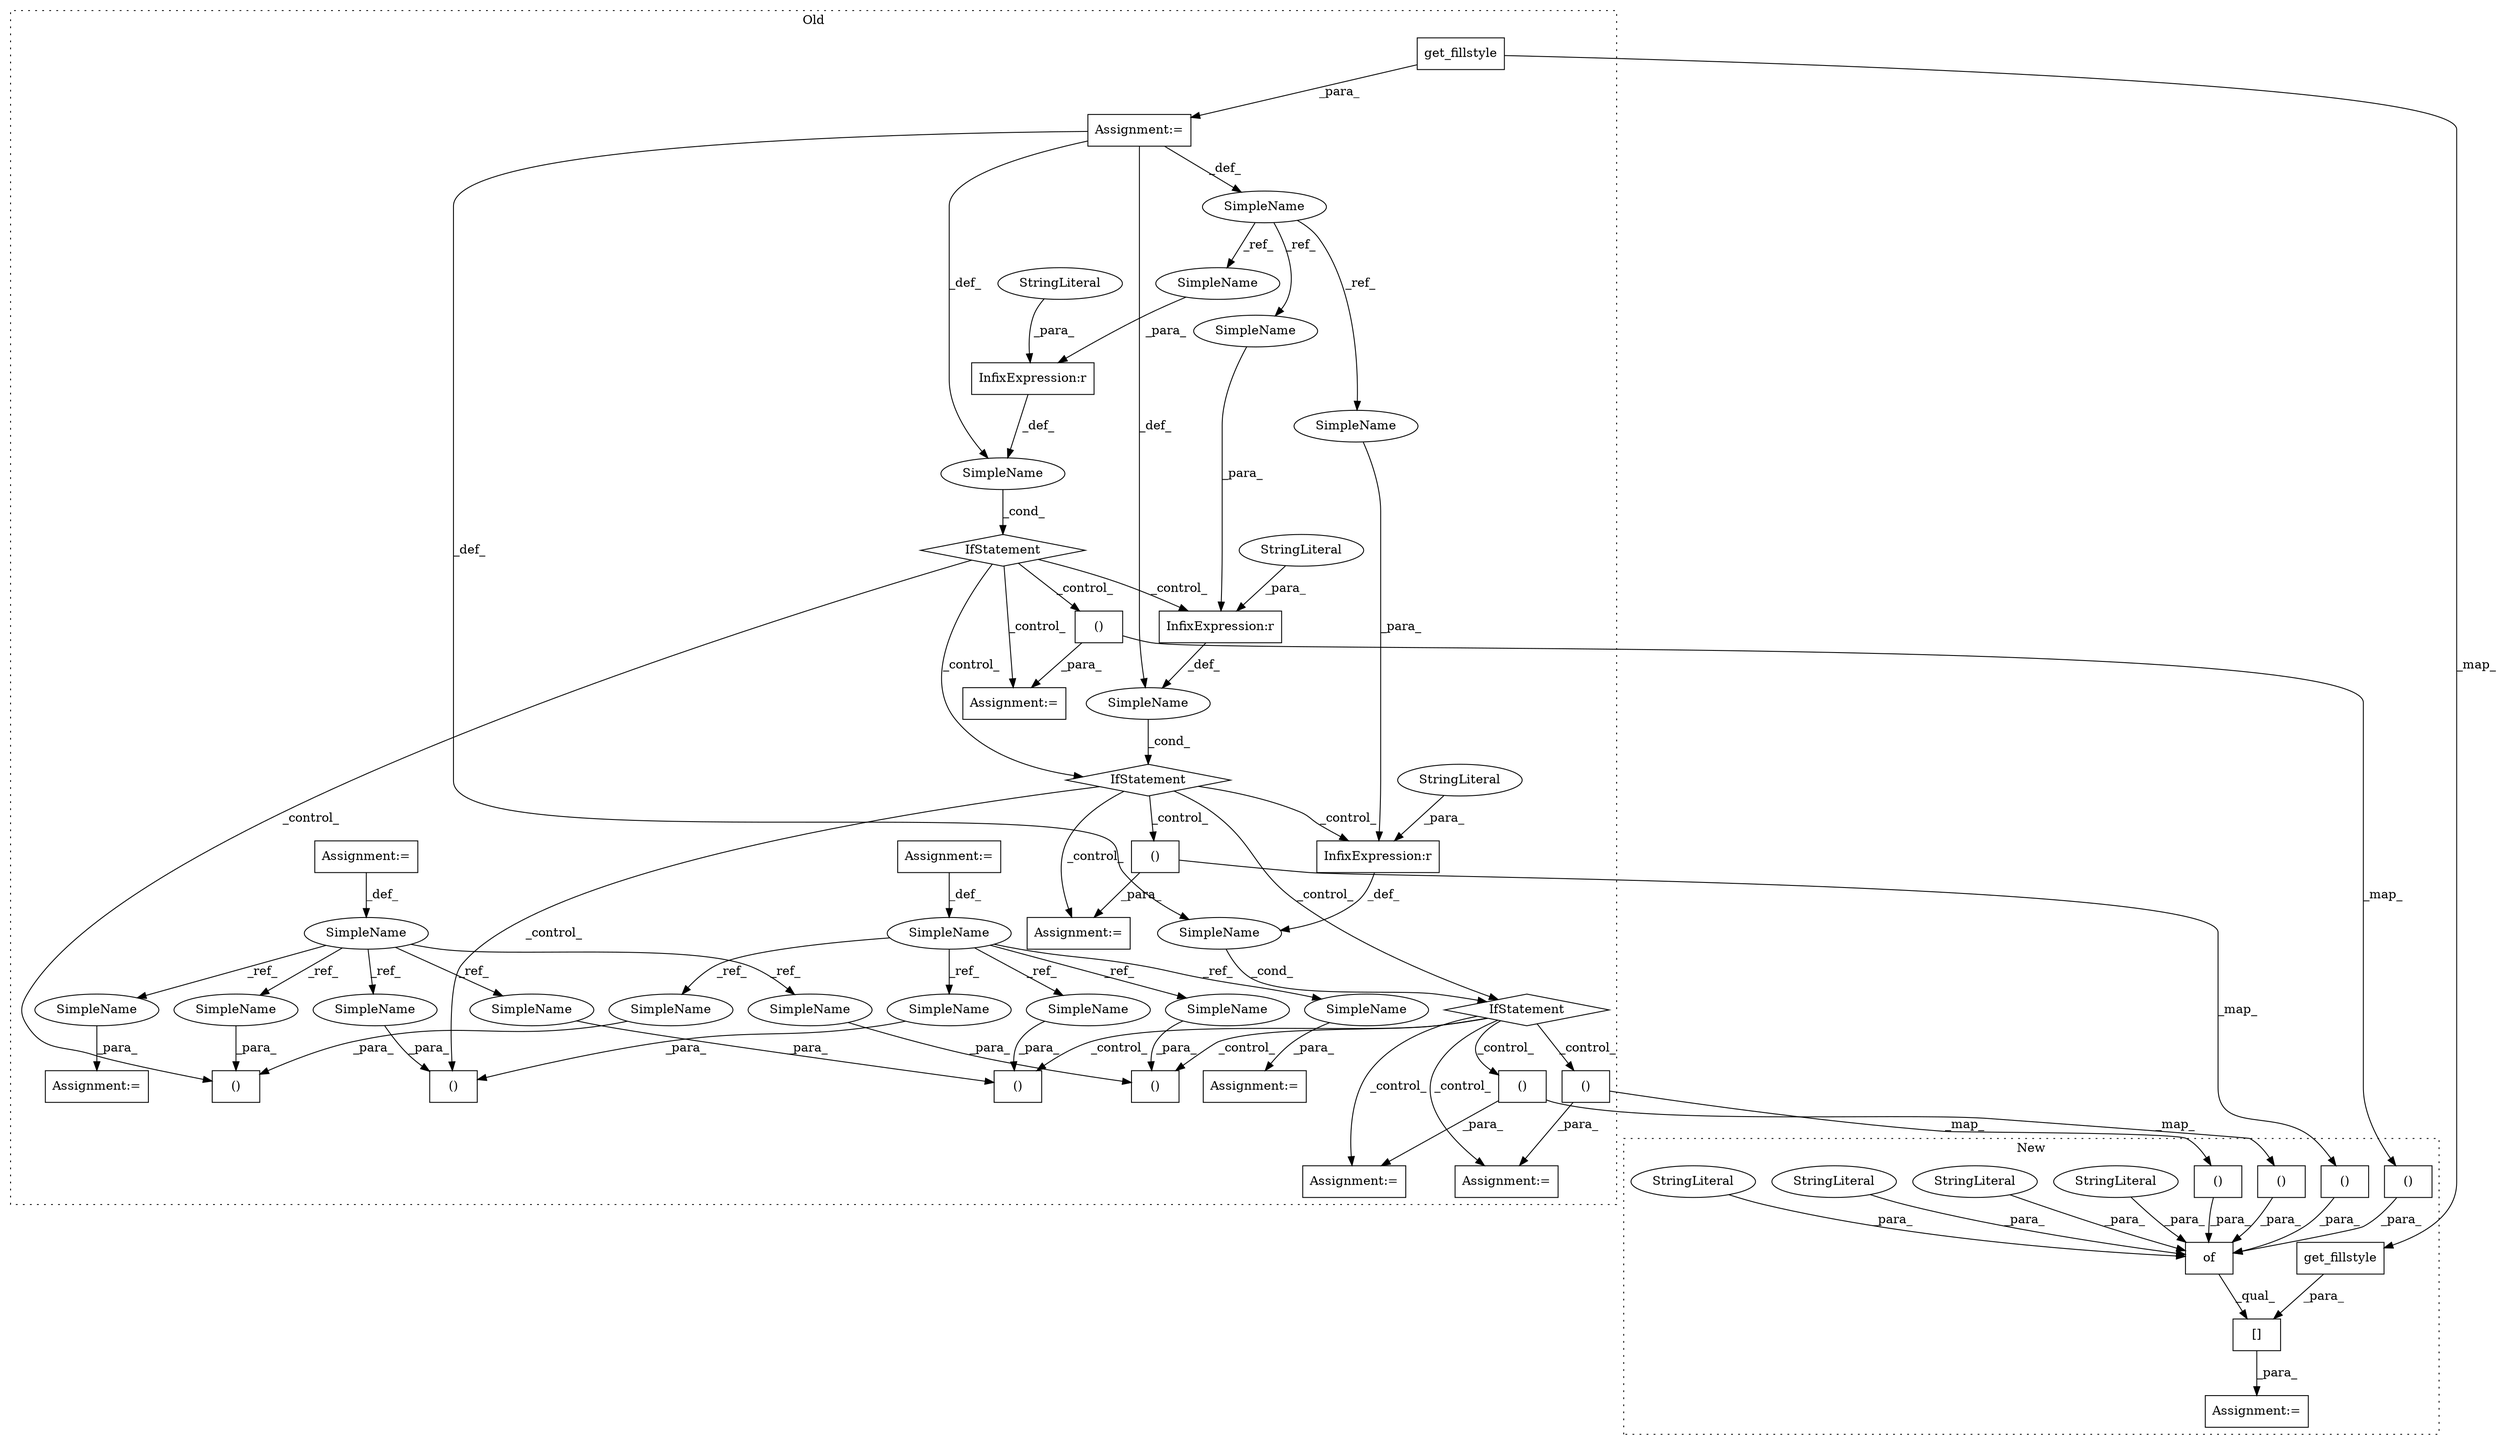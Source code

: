 digraph G {
subgraph cluster0 {
1 [label="get_fillstyle" a="32" s="11798" l="15" shape="box"];
3 [label="Assignment:=" a="7" s="11792" l="1" shape="box"];
4 [label="()" a="106" s="12407" l="27" shape="box"];
5 [label="InfixExpression:r" a="27" s="12255" l="4" shape="box"];
6 [label="()" a="106" s="12527" l="27" shape="box"];
7 [label="InfixExpression:r" a="27" s="12374" l="4" shape="box"];
8 [label="()" a="106" s="12623" l="27" shape="box"];
9 [label="InfixExpression:r" a="27" s="12496" l="4" shape="box"];
10 [label="()" a="106" s="12285" l="27" shape="box"];
13 [label="IfStatement" a="25" s="12490,12506" l="4,2" shape="diamond"];
14 [label="SimpleName" a="42" s="" l="" shape="ellipse"];
15 [label="IfStatement" a="25" s="12368,12386" l="4,2" shape="diamond"];
16 [label="SimpleName" a="42" s="" l="" shape="ellipse"];
17 [label="IfStatement" a="25" s="12249,12264" l="4,2" shape="diamond"];
18 [label="SimpleName" a="42" s="" l="" shape="ellipse"];
19 [label="SimpleName" a="42" s="11606" l="9" shape="ellipse"];
20 [label="SimpleName" a="42" s="11591" l="5" shape="ellipse"];
21 [label="SimpleName" a="42" s="11790" l="2" shape="ellipse"];
22 [label="()" a="106" s="12661" l="22" shape="box"];
24 [label="Assignment:=" a="7" s="12434" l="11" shape="box"];
25 [label="()" a="106" s="12445" l="22" shape="box"];
27 [label="StringLiteral" a="45" s="12259" l="5" shape="ellipse"];
28 [label="()" a="106" s="12565" l="22" shape="box"];
30 [label="StringLiteral" a="45" s="12378" l="8" shape="ellipse"];
31 [label="()" a="106" s="12323" l="22" shape="box"];
33 [label="Assignment:=" a="7" s="12312" l="11" shape="box"];
34 [label="StringLiteral" a="45" s="12500" l="6" shape="ellipse"];
35 [label="Assignment:=" a="7" s="11606" l="9" shape="box"];
37 [label="Assignment:=" a="7" s="12650" l="11" shape="box"];
40 [label="Assignment:=" a="7" s="12710" l="1" shape="box"];
43 [label="Assignment:=" a="7" s="12554" l="11" shape="box"];
44 [label="Assignment:=" a="7" s="11591" l="5" shape="box"];
45 [label="Assignment:=" a="7" s="12738" l="1" shape="box"];
46 [label="SimpleName" a="42" s="12407" l="5" shape="ellipse"];
47 [label="SimpleName" a="42" s="12711" l="5" shape="ellipse"];
48 [label="SimpleName" a="42" s="12285" l="5" shape="ellipse"];
49 [label="SimpleName" a="42" s="12623" l="5" shape="ellipse"];
50 [label="SimpleName" a="42" s="12527" l="5" shape="ellipse"];
51 [label="SimpleName" a="42" s="12494" l="2" shape="ellipse"];
52 [label="SimpleName" a="42" s="12372" l="2" shape="ellipse"];
53 [label="SimpleName" a="42" s="12253" l="2" shape="ellipse"];
54 [label="SimpleName" a="42" s="12425" l="9" shape="ellipse"];
55 [label="SimpleName" a="42" s="12739" l="9" shape="ellipse"];
56 [label="SimpleName" a="42" s="12303" l="9" shape="ellipse"];
57 [label="SimpleName" a="42" s="12545" l="9" shape="ellipse"];
58 [label="SimpleName" a="42" s="12641" l="9" shape="ellipse"];
label = "Old";
style="dotted";
}
subgraph cluster1 {
2 [label="get_fillstyle" a="32" s="11862" l="15" shape="box"];
11 [label="[]" a="2" s="11695,11877" l="162,1" shape="box"];
12 [label="of" a="32" s="11699,11854" l="3,2" shape="box"];
23 [label="()" a="106" s="11832" l="22" shape="box"];
26 [label="()" a="106" s="11755" l="22" shape="box"];
29 [label="()" a="106" s="11793" l="22" shape="box"];
32 [label="()" a="106" s="11715" l="22" shape="box"];
36 [label="StringLiteral" a="45" s="11817" l="7" shape="ellipse"];
38 [label="StringLiteral" a="45" s="11702" l="5" shape="ellipse"];
39 [label="Assignment:=" a="7" s="11693" l="2" shape="box"];
41 [label="StringLiteral" a="45" s="11779" l="6" shape="ellipse"];
42 [label="StringLiteral" a="45" s="11739" l="8" shape="ellipse"];
label = "New";
style="dotted";
}
1 -> 2 [label="_map_"];
1 -> 3 [label="_para_"];
2 -> 11 [label="_para_"];
3 -> 21 [label="_def_"];
3 -> 14 [label="_def_"];
3 -> 18 [label="_def_"];
3 -> 16 [label="_def_"];
5 -> 18 [label="_def_"];
7 -> 14 [label="_def_"];
9 -> 16 [label="_def_"];
11 -> 39 [label="_para_"];
12 -> 11 [label="_qual_"];
13 -> 28 [label="_control_"];
13 -> 22 [label="_control_"];
13 -> 8 [label="_control_"];
13 -> 43 [label="_control_"];
13 -> 6 [label="_control_"];
13 -> 37 [label="_control_"];
14 -> 15 [label="_cond_"];
15 -> 4 [label="_control_"];
15 -> 24 [label="_control_"];
15 -> 9 [label="_control_"];
15 -> 13 [label="_control_"];
15 -> 25 [label="_control_"];
16 -> 13 [label="_cond_"];
17 -> 7 [label="_control_"];
17 -> 15 [label="_control_"];
17 -> 33 [label="_control_"];
17 -> 10 [label="_control_"];
17 -> 31 [label="_control_"];
18 -> 17 [label="_cond_"];
19 -> 57 [label="_ref_"];
19 -> 58 [label="_ref_"];
19 -> 54 [label="_ref_"];
19 -> 55 [label="_ref_"];
19 -> 56 [label="_ref_"];
20 -> 46 [label="_ref_"];
20 -> 47 [label="_ref_"];
20 -> 50 [label="_ref_"];
20 -> 48 [label="_ref_"];
20 -> 49 [label="_ref_"];
21 -> 51 [label="_ref_"];
21 -> 52 [label="_ref_"];
21 -> 53 [label="_ref_"];
22 -> 23 [label="_map_"];
22 -> 37 [label="_para_"];
23 -> 12 [label="_para_"];
25 -> 24 [label="_para_"];
25 -> 26 [label="_map_"];
26 -> 12 [label="_para_"];
27 -> 5 [label="_para_"];
28 -> 29 [label="_map_"];
28 -> 43 [label="_para_"];
29 -> 12 [label="_para_"];
30 -> 7 [label="_para_"];
31 -> 32 [label="_map_"];
31 -> 33 [label="_para_"];
32 -> 12 [label="_para_"];
34 -> 9 [label="_para_"];
35 -> 19 [label="_def_"];
36 -> 12 [label="_para_"];
38 -> 12 [label="_para_"];
41 -> 12 [label="_para_"];
42 -> 12 [label="_para_"];
44 -> 20 [label="_def_"];
46 -> 4 [label="_para_"];
47 -> 40 [label="_para_"];
48 -> 10 [label="_para_"];
49 -> 8 [label="_para_"];
50 -> 6 [label="_para_"];
51 -> 9 [label="_para_"];
52 -> 7 [label="_para_"];
53 -> 5 [label="_para_"];
54 -> 4 [label="_para_"];
55 -> 45 [label="_para_"];
56 -> 10 [label="_para_"];
57 -> 6 [label="_para_"];
58 -> 8 [label="_para_"];
}